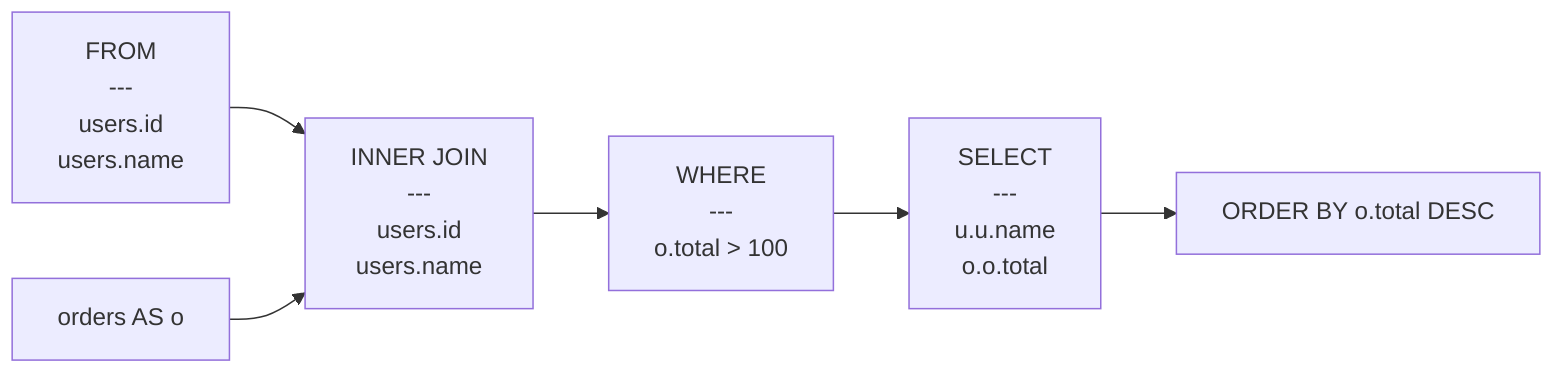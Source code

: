 flowchart LR
    node_0["FROM<br/>---<br/>users.id<br/>users.name"]
    node_1[orders AS o]
    node_2["INNER JOIN<br/>---<br/>users.id<br/>users.name"]
    node_3["WHERE<br/>---<br/>o.total &gt; 100"]
    node_4["SELECT<br/>---<br/>u.u.name<br/>o.o.total"]
    node_5["ORDER BY o.total DESC"]
    node_0 --> node_2
    node_1 --> node_2
    node_2 --> node_3
    node_3 --> node_4
    node_4 --> node_5